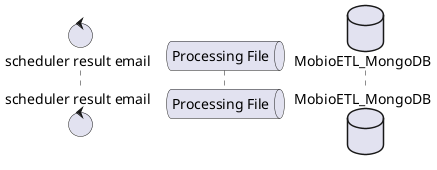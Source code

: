 @startuml
    autonumber "<b>[0]"

    control "scheduler result email" as schImp
    queue "Processing File" as  handle_file
    database MobioETL_MongoDB

@enduml